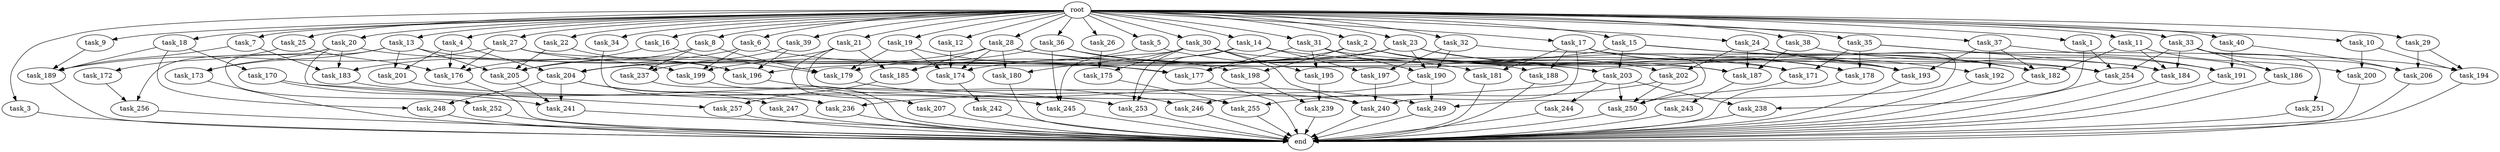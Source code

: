 digraph G {
  task_189 [size="25254407700.480000"];
  task_240 [size="18038862643.200001"];
  task_15 [size="10.240000"];
  task_7 [size="10.240000"];
  task_175 [size="13915694039.040001"];
  task_9 [size="10.240000"];
  task_40 [size="10.240000"];
  task_183 [size="9964324126.719999"];
  task_4 [size="10.240000"];
  task_179 [size="9792525434.880001"];
  task_20 [size="10.240000"];
  task_245 [size="16922171146.240000"];
  task_13 [size="10.240000"];
  task_16 [size="10.240000"];
  task_14 [size="10.240000"];
  task_174 [size="14173392076.800001"];
  task_253 [size="14688788152.320000"];
  task_3 [size="10.240000"];
  task_204 [size="3865470566.400000"];
  task_192 [size="4466765987.840000"];
  task_5 [size="10.240000"];
  task_236 [size="11424613007.360001"];
  task_26 [size="10.240000"];
  task_28 [size="10.240000"];
  task_19 [size="10.240000"];
  task_239 [size="2920577761.280000"];
  task_203 [size="10307921510.400000"];
  task_2 [size="10.240000"];
  task_193 [size="12970801233.920000"];
  task_172 [size="5497558138.880000"];
  task_251 [size="6957847019.520000"];
  task_185 [size="3264175144.960000"];
  task_176 [size="19928648253.439999"];
  task_199 [size="5239860101.120000"];
  task_190 [size="4638564679.680000"];
  task_201 [size="1116691496.960000"];
  task_36 [size="10.240000"];
  task_31 [size="10.240000"];
  task_188 [size="6270652252.160000"];
  task_191 [size="2834678415.360000"];
  task_23 [size="10.240000"];
  task_194 [size="9964324126.719999"];
  task_238 [size="3521873182.720000"];
  task_257 [size="8332236554.240000"];
  task_237 [size="5583457484.800000"];
  task_29 [size="10.240000"];
  task_1 [size="10.240000"];
  task_205 [size="9448928051.200001"];
  task_197 [size="3865470566.400000"];
  task_195 [size="7730941132.800000"];
  task_173 [size="2147483648.000000"];
  task_246 [size="9706626088.960001"];
  task_180 [size="7301444403.200000"];
  task_171 [size="8933531975.680000"];
  task_198 [size="9964324126.719999"];
  task_184 [size="15032385536.000000"];
  task_244 [size="1374389534.720000"];
  task_24 [size="10.240000"];
  task_18 [size="10.240000"];
  task_243 [size="2147483648.000000"];
  task_249 [size="10737418240.000000"];
  task_254 [size="16406775070.720001"];
  task_242 [size="2147483648.000000"];
  task_170 [size="4209067950.080000"];
  task_32 [size="10.240000"];
  task_12 [size="10.240000"];
  task_22 [size="10.240000"];
  task_248 [size="7301444403.200000"];
  task_21 [size="10.240000"];
  task_177 [size="5068061409.280000"];
  task_256 [size="1717986918.400000"];
  task_200 [size="8332236554.240000"];
  task_30 [size="10.240000"];
  task_39 [size="10.240000"];
  task_196 [size="20529943674.880001"];
  task_8 [size="10.240000"];
  task_34 [size="10.240000"];
  root [size="0.000000"];
  task_17 [size="10.240000"];
  task_25 [size="10.240000"];
  end [size="0.000000"];
  task_202 [size="2920577761.280000"];
  task_10 [size="10.240000"];
  task_207 [size="2147483648.000000"];
  task_27 [size="10.240000"];
  task_182 [size="12197707120.639999"];
  task_6 [size="10.240000"];
  task_37 [size="10.240000"];
  task_35 [size="10.240000"];
  task_33 [size="10.240000"];
  task_241 [size="17008070492.160000"];
  task_178 [size="15204184227.840000"];
  task_38 [size="10.240000"];
  task_181 [size="6871947673.600000"];
  task_186 [size="10050223472.639999"];
  task_255 [size="5583457484.800000"];
  task_247 [size="3092376453.120000"];
  task_206 [size="12799002542.080000"];
  task_187 [size="26285199851.520000"];
  task_11 [size="10.240000"];
  task_250 [size="10307921510.400000"];
  task_252 [size="773094113.280000"];

  task_189 -> end [size="1.000000"];
  task_240 -> end [size="1.000000"];
  task_15 -> task_203 [size="134217728.000000"];
  task_15 -> task_192 [size="134217728.000000"];
  task_15 -> task_182 [size="134217728.000000"];
  task_15 -> task_204 [size="134217728.000000"];
  task_7 -> task_189 [size="536870912.000000"];
  task_7 -> task_183 [size="536870912.000000"];
  task_175 -> task_255 [size="33554432.000000"];
  task_9 -> task_189 [size="679477248.000000"];
  task_40 -> task_191 [size="33554432.000000"];
  task_40 -> task_206 [size="33554432.000000"];
  task_183 -> task_245 [size="838860800.000000"];
  task_4 -> task_176 [size="33554432.000000"];
  task_4 -> task_204 [size="33554432.000000"];
  task_4 -> task_201 [size="33554432.000000"];
  task_179 -> task_249 [size="301989888.000000"];
  task_20 -> task_183 [size="134217728.000000"];
  task_20 -> task_256 [size="134217728.000000"];
  task_20 -> task_177 [size="134217728.000000"];
  task_20 -> task_173 [size="134217728.000000"];
  task_20 -> task_257 [size="134217728.000000"];
  task_245 -> end [size="1.000000"];
  task_13 -> task_201 [size="75497472.000000"];
  task_13 -> task_199 [size="75497472.000000"];
  task_13 -> task_205 [size="75497472.000000"];
  task_13 -> task_173 [size="75497472.000000"];
  task_13 -> task_252 [size="75497472.000000"];
  task_16 -> task_176 [size="536870912.000000"];
  task_16 -> task_179 [size="536870912.000000"];
  task_14 -> task_178 [size="75497472.000000"];
  task_14 -> task_197 [size="75497472.000000"];
  task_14 -> task_185 [size="75497472.000000"];
  task_14 -> task_253 [size="75497472.000000"];
  task_174 -> task_242 [size="209715200.000000"];
  task_253 -> end [size="1.000000"];
  task_3 -> end [size="1.000000"];
  task_204 -> task_236 [size="301989888.000000"];
  task_204 -> task_241 [size="301989888.000000"];
  task_204 -> task_248 [size="301989888.000000"];
  task_204 -> task_247 [size="301989888.000000"];
  task_192 -> end [size="1.000000"];
  task_5 -> task_179 [size="75497472.000000"];
  task_5 -> task_188 [size="75497472.000000"];
  task_236 -> end [size="1.000000"];
  task_26 -> task_175 [size="679477248.000000"];
  task_28 -> task_174 [size="33554432.000000"];
  task_28 -> task_254 [size="33554432.000000"];
  task_28 -> task_185 [size="33554432.000000"];
  task_28 -> task_203 [size="33554432.000000"];
  task_28 -> task_180 [size="33554432.000000"];
  task_28 -> task_205 [size="33554432.000000"];
  task_19 -> task_179 [size="209715200.000000"];
  task_19 -> task_177 [size="209715200.000000"];
  task_19 -> task_174 [size="209715200.000000"];
  task_239 -> end [size="1.000000"];
  task_203 -> task_244 [size="134217728.000000"];
  task_203 -> task_236 [size="134217728.000000"];
  task_203 -> task_250 [size="134217728.000000"];
  task_203 -> task_238 [size="134217728.000000"];
  task_2 -> task_178 [size="838860800.000000"];
  task_2 -> task_198 [size="838860800.000000"];
  task_2 -> task_174 [size="838860800.000000"];
  task_2 -> task_203 [size="838860800.000000"];
  task_2 -> task_187 [size="838860800.000000"];
  task_193 -> end [size="1.000000"];
  task_172 -> task_256 [size="33554432.000000"];
  task_251 -> end [size="1.000000"];
  task_185 -> task_257 [size="679477248.000000"];
  task_176 -> end [size="1.000000"];
  task_199 -> end [size="1.000000"];
  task_190 -> task_246 [size="536870912.000000"];
  task_190 -> task_249 [size="536870912.000000"];
  task_201 -> task_240 [size="134217728.000000"];
  task_36 -> task_198 [size="134217728.000000"];
  task_36 -> task_181 [size="134217728.000000"];
  task_36 -> task_199 [size="134217728.000000"];
  task_36 -> task_245 [size="134217728.000000"];
  task_31 -> task_190 [size="75497472.000000"];
  task_31 -> task_195 [size="75497472.000000"];
  task_31 -> task_177 [size="75497472.000000"];
  task_31 -> task_184 [size="75497472.000000"];
  task_188 -> end [size="1.000000"];
  task_191 -> end [size="1.000000"];
  task_23 -> task_202 [size="75497472.000000"];
  task_23 -> task_196 [size="75497472.000000"];
  task_23 -> task_177 [size="75497472.000000"];
  task_23 -> task_182 [size="75497472.000000"];
  task_23 -> task_190 [size="75497472.000000"];
  task_23 -> task_193 [size="75497472.000000"];
  task_194 -> end [size="1.000000"];
  task_238 -> end [size="1.000000"];
  task_257 -> end [size="1.000000"];
  task_237 -> end [size="1.000000"];
  task_29 -> task_194 [size="536870912.000000"];
  task_29 -> task_206 [size="536870912.000000"];
  task_1 -> task_238 [size="209715200.000000"];
  task_1 -> task_254 [size="209715200.000000"];
  task_205 -> task_241 [size="679477248.000000"];
  task_197 -> task_240 [size="411041792.000000"];
  task_195 -> task_239 [size="75497472.000000"];
  task_173 -> end [size="1.000000"];
  task_246 -> end [size="1.000000"];
  task_180 -> end [size="1.000000"];
  task_171 -> task_250 [size="33554432.000000"];
  task_198 -> task_239 [size="209715200.000000"];
  task_184 -> end [size="1.000000"];
  task_244 -> end [size="1.000000"];
  task_24 -> task_202 [size="209715200.000000"];
  task_24 -> task_249 [size="209715200.000000"];
  task_24 -> task_191 [size="209715200.000000"];
  task_24 -> task_193 [size="209715200.000000"];
  task_24 -> task_187 [size="209715200.000000"];
  task_18 -> task_189 [size="411041792.000000"];
  task_18 -> task_170 [size="411041792.000000"];
  task_18 -> task_248 [size="411041792.000000"];
  task_243 -> end [size="1.000000"];
  task_249 -> end [size="1.000000"];
  task_254 -> end [size="1.000000"];
  task_242 -> end [size="1.000000"];
  task_170 -> task_253 [size="679477248.000000"];
  task_170 -> task_241 [size="679477248.000000"];
  task_32 -> task_197 [size="301989888.000000"];
  task_32 -> task_190 [size="301989888.000000"];
  task_32 -> task_194 [size="301989888.000000"];
  task_12 -> task_174 [size="301989888.000000"];
  task_22 -> task_196 [size="679477248.000000"];
  task_22 -> task_205 [size="679477248.000000"];
  task_248 -> end [size="1.000000"];
  task_21 -> task_255 [size="209715200.000000"];
  task_21 -> task_204 [size="209715200.000000"];
  task_21 -> task_207 [size="209715200.000000"];
  task_21 -> task_185 [size="209715200.000000"];
  task_177 -> end [size="1.000000"];
  task_256 -> end [size="1.000000"];
  task_200 -> end [size="1.000000"];
  task_30 -> task_253 [size="679477248.000000"];
  task_30 -> task_195 [size="679477248.000000"];
  task_30 -> task_240 [size="679477248.000000"];
  task_30 -> task_180 [size="679477248.000000"];
  task_30 -> task_175 [size="679477248.000000"];
  task_30 -> task_193 [size="679477248.000000"];
  task_30 -> task_245 [size="679477248.000000"];
  task_39 -> task_196 [size="411041792.000000"];
  task_39 -> task_237 [size="411041792.000000"];
  task_196 -> task_246 [size="411041792.000000"];
  task_8 -> task_179 [size="134217728.000000"];
  task_8 -> task_237 [size="134217728.000000"];
  task_8 -> task_205 [size="134217728.000000"];
  task_34 -> task_236 [size="679477248.000000"];
  root -> task_39 [size="1.000000"];
  root -> task_26 [size="1.000000"];
  root -> task_8 [size="1.000000"];
  root -> task_34 [size="1.000000"];
  root -> task_28 [size="1.000000"];
  root -> task_15 [size="1.000000"];
  root -> task_2 [size="1.000000"];
  root -> task_17 [size="1.000000"];
  root -> task_9 [size="1.000000"];
  root -> task_6 [size="1.000000"];
  root -> task_40 [size="1.000000"];
  root -> task_10 [size="1.000000"];
  root -> task_27 [size="1.000000"];
  root -> task_7 [size="1.000000"];
  root -> task_4 [size="1.000000"];
  root -> task_24 [size="1.000000"];
  root -> task_25 [size="1.000000"];
  root -> task_18 [size="1.000000"];
  root -> task_20 [size="1.000000"];
  root -> task_35 [size="1.000000"];
  root -> task_13 [size="1.000000"];
  root -> task_31 [size="1.000000"];
  root -> task_14 [size="1.000000"];
  root -> task_1 [size="1.000000"];
  root -> task_23 [size="1.000000"];
  root -> task_11 [size="1.000000"];
  root -> task_3 [size="1.000000"];
  root -> task_37 [size="1.000000"];
  root -> task_29 [size="1.000000"];
  root -> task_32 [size="1.000000"];
  root -> task_5 [size="1.000000"];
  root -> task_12 [size="1.000000"];
  root -> task_38 [size="1.000000"];
  root -> task_22 [size="1.000000"];
  root -> task_19 [size="1.000000"];
  root -> task_33 [size="1.000000"];
  root -> task_36 [size="1.000000"];
  root -> task_21 [size="1.000000"];
  root -> task_16 [size="1.000000"];
  root -> task_30 [size="1.000000"];
  task_17 -> task_178 [size="536870912.000000"];
  task_17 -> task_181 [size="536870912.000000"];
  task_17 -> task_240 [size="536870912.000000"];
  task_17 -> task_250 [size="536870912.000000"];
  task_17 -> task_171 [size="536870912.000000"];
  task_17 -> task_188 [size="536870912.000000"];
  task_25 -> task_176 [size="536870912.000000"];
  task_25 -> task_172 [size="536870912.000000"];
  task_202 -> task_250 [size="301989888.000000"];
  task_202 -> task_255 [size="301989888.000000"];
  task_10 -> task_194 [size="134217728.000000"];
  task_10 -> task_200 [size="134217728.000000"];
  task_207 -> end [size="1.000000"];
  task_27 -> task_176 [size="838860800.000000"];
  task_27 -> task_187 [size="838860800.000000"];
  task_27 -> task_189 [size="838860800.000000"];
  task_27 -> task_196 [size="838860800.000000"];
  task_182 -> end [size="1.000000"];
  task_6 -> task_199 [size="301989888.000000"];
  task_6 -> task_183 [size="301989888.000000"];
  task_6 -> task_171 [size="301989888.000000"];
  task_37 -> task_186 [size="301989888.000000"];
  task_37 -> task_192 [size="301989888.000000"];
  task_37 -> task_182 [size="301989888.000000"];
  task_37 -> task_193 [size="301989888.000000"];
  task_35 -> task_178 [size="33554432.000000"];
  task_35 -> task_191 [size="33554432.000000"];
  task_35 -> task_171 [size="33554432.000000"];
  task_35 -> task_184 [size="33554432.000000"];
  task_33 -> task_186 [size="679477248.000000"];
  task_33 -> task_184 [size="679477248.000000"];
  task_33 -> task_251 [size="679477248.000000"];
  task_33 -> task_254 [size="679477248.000000"];
  task_33 -> task_206 [size="679477248.000000"];
  task_241 -> end [size="1.000000"];
  task_178 -> end [size="1.000000"];
  task_38 -> task_254 [size="679477248.000000"];
  task_38 -> task_187 [size="679477248.000000"];
  task_181 -> end [size="1.000000"];
  task_186 -> end [size="1.000000"];
  task_255 -> end [size="1.000000"];
  task_247 -> end [size="1.000000"];
  task_206 -> end [size="1.000000"];
  task_187 -> task_243 [size="209715200.000000"];
  task_11 -> task_182 [size="679477248.000000"];
  task_11 -> task_200 [size="679477248.000000"];
  task_11 -> task_184 [size="679477248.000000"];
  task_250 -> end [size="1.000000"];
  task_252 -> end [size="1.000000"];
}
